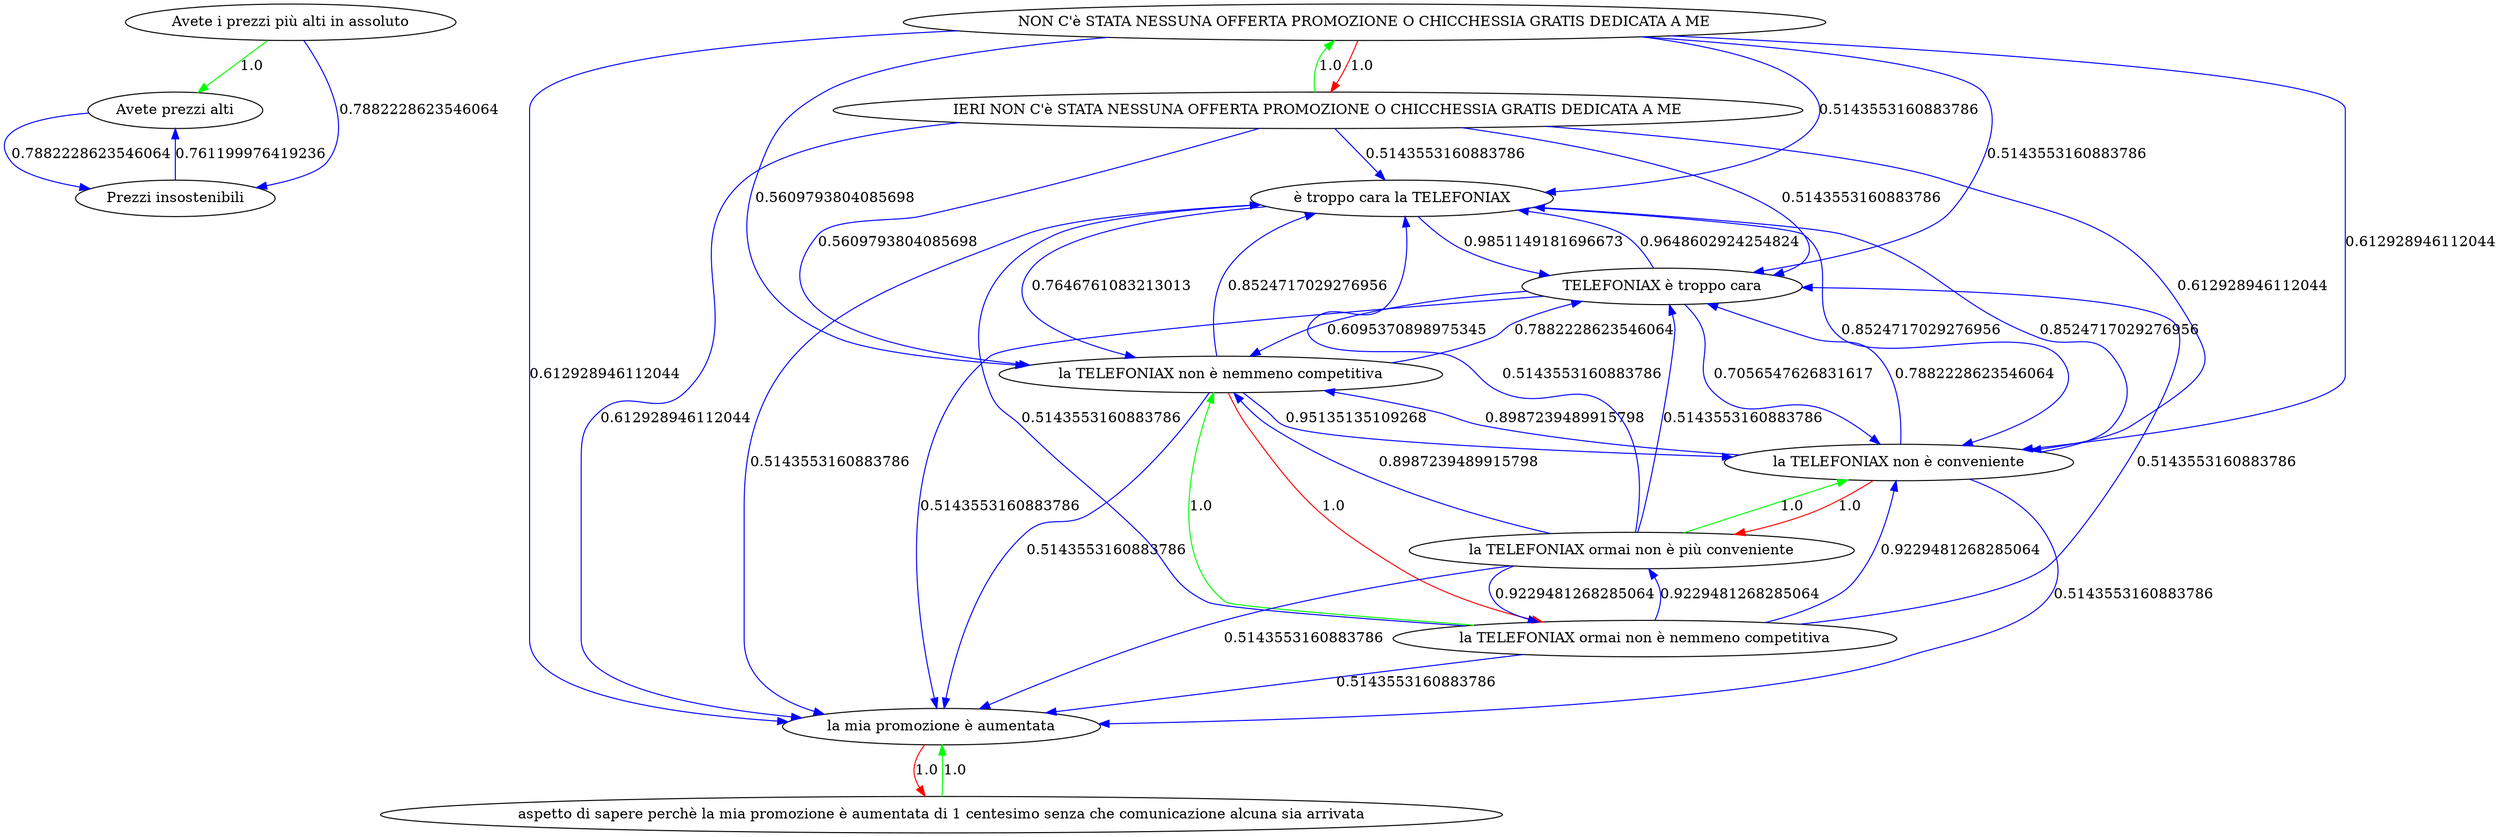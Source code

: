 digraph rawGraph {
"Avete prezzi alti";"Avete i prezzi più alti in assoluto";"NON C'è STATA NESSUNA OFFERTA PROMOZIONE O CHICCHESSIA GRATIS DEDICATA A ME";"IERI NON C'è STATA NESSUNA OFFERTA PROMOZIONE O CHICCHESSIA GRATIS DEDICATA A ME";"Prezzi insostenibili";"TELEFONIAX è troppo cara";"la mia promozione è aumentata";"aspetto di sapere perchè la mia promozione è aumentata di 1 centesimo senza che comunicazione alcuna sia arrivata";"la TELEFONIAX non è nemmeno competitiva";"la TELEFONIAX ormai non è nemmeno competitiva";"la TELEFONIAX non è conveniente";"la TELEFONIAX ormai non è più conveniente";"è troppo cara la TELEFONIAX";"Avete i prezzi più alti in assoluto" -> "Avete prezzi alti" [label=1.0] [color=green]
"IERI NON C'è STATA NESSUNA OFFERTA PROMOZIONE O CHICCHESSIA GRATIS DEDICATA A ME" -> "NON C'è STATA NESSUNA OFFERTA PROMOZIONE O CHICCHESSIA GRATIS DEDICATA A ME" [label=1.0] [color=green]
"NON C'è STATA NESSUNA OFFERTA PROMOZIONE O CHICCHESSIA GRATIS DEDICATA A ME" -> "IERI NON C'è STATA NESSUNA OFFERTA PROMOZIONE O CHICCHESSIA GRATIS DEDICATA A ME" [label=1.0] [color=red]
"Prezzi insostenibili" -> "Avete prezzi alti" [label=0.761199976419236] [color=blue]
"Avete prezzi alti" -> "Prezzi insostenibili" [label=0.7882228623546064] [color=blue]
"Avete i prezzi più alti in assoluto" -> "Prezzi insostenibili" [label=0.7882228623546064] [color=blue]
"aspetto di sapere perchè la mia promozione è aumentata di 1 centesimo senza che comunicazione alcuna sia arrivata" -> "la mia promozione è aumentata" [label=1.0] [color=green]
"la mia promozione è aumentata" -> "aspetto di sapere perchè la mia promozione è aumentata di 1 centesimo senza che comunicazione alcuna sia arrivata" [label=1.0] [color=red]
"NON C'è STATA NESSUNA OFFERTA PROMOZIONE O CHICCHESSIA GRATIS DEDICATA A ME" -> "la mia promozione è aumentata" [label=0.612928946112044] [color=blue]
"TELEFONIAX è troppo cara" -> "la mia promozione è aumentata" [label=0.5143553160883786] [color=blue]
"IERI NON C'è STATA NESSUNA OFFERTA PROMOZIONE O CHICCHESSIA GRATIS DEDICATA A ME" -> "la mia promozione è aumentata" [label=0.612928946112044] [color=blue]
"la TELEFONIAX ormai non è nemmeno competitiva" -> "la TELEFONIAX non è nemmeno competitiva" [label=1.0] [color=green]
"la TELEFONIAX non è nemmeno competitiva" -> "la TELEFONIAX ormai non è nemmeno competitiva" [label=1.0] [color=red]
"NON C'è STATA NESSUNA OFFERTA PROMOZIONE O CHICCHESSIA GRATIS DEDICATA A ME" -> "la TELEFONIAX non è nemmeno competitiva" [label=0.5609793804085698] [color=blue]
"la TELEFONIAX non è nemmeno competitiva" -> "la mia promozione è aumentata" [label=0.5143553160883786] [color=blue]
"la TELEFONIAX non è nemmeno competitiva" -> "TELEFONIAX è troppo cara" [label=0.7882228623546064] [color=blue]
"TELEFONIAX è troppo cara" -> "la TELEFONIAX non è nemmeno competitiva" [label=0.6095370898975345] [color=blue]
"NON C'è STATA NESSUNA OFFERTA PROMOZIONE O CHICCHESSIA GRATIS DEDICATA A ME" -> "TELEFONIAX è troppo cara" [label=0.5143553160883786] [color=blue]
"IERI NON C'è STATA NESSUNA OFFERTA PROMOZIONE O CHICCHESSIA GRATIS DEDICATA A ME" -> "la TELEFONIAX non è nemmeno competitiva" [label=0.5609793804085698] [color=blue]
"IERI NON C'è STATA NESSUNA OFFERTA PROMOZIONE O CHICCHESSIA GRATIS DEDICATA A ME" -> "TELEFONIAX è troppo cara" [label=0.5143553160883786] [color=blue]
"la TELEFONIAX ormai non è nemmeno competitiva" -> "la mia promozione è aumentata" [label=0.5143553160883786] [color=blue]
"la TELEFONIAX ormai non è nemmeno competitiva" -> "TELEFONIAX è troppo cara" [label=0.5143553160883786] [color=blue]
"la TELEFONIAX ormai non è più conveniente" -> "la TELEFONIAX non è conveniente" [label=1.0] [color=green]
"la TELEFONIAX non è conveniente" -> "la TELEFONIAX ormai non è più conveniente" [label=1.0] [color=red]
"NON C'è STATA NESSUNA OFFERTA PROMOZIONE O CHICCHESSIA GRATIS DEDICATA A ME" -> "la TELEFONIAX non è conveniente" [label=0.612928946112044] [color=blue]
"la TELEFONIAX non è conveniente" -> "la TELEFONIAX non è nemmeno competitiva" [label=0.8987239489915798] [color=blue]
"la TELEFONIAX non è nemmeno competitiva" -> "la TELEFONIAX non è conveniente" [label=0.95135135109268] [color=blue]
"la TELEFONIAX ormai non è nemmeno competitiva" -> "la TELEFONIAX ormai non è più conveniente" [label=0.9229481268285064] [color=blue]
"la TELEFONIAX ormai non è più conveniente" -> "la TELEFONIAX ormai non è nemmeno competitiva" [label=0.9229481268285064] [color=blue]
"la TELEFONIAX non è conveniente" -> "la mia promozione è aumentata" [label=0.5143553160883786] [color=blue]
"la TELEFONIAX non è conveniente" -> "TELEFONIAX è troppo cara" [label=0.7882228623546064] [color=blue]
"TELEFONIAX è troppo cara" -> "la TELEFONIAX non è conveniente" [label=0.7056547626831617] [color=blue]
"IERI NON C'è STATA NESSUNA OFFERTA PROMOZIONE O CHICCHESSIA GRATIS DEDICATA A ME" -> "la TELEFONIAX non è conveniente" [label=0.612928946112044] [color=blue]
"la TELEFONIAX ormai non è nemmeno competitiva" -> "la TELEFONIAX non è conveniente" [label=0.9229481268285064] [color=blue]
"la TELEFONIAX ormai non è più conveniente" -> "la TELEFONIAX non è nemmeno competitiva" [label=0.8987239489915798] [color=blue]
"la TELEFONIAX ormai non è più conveniente" -> "la mia promozione è aumentata" [label=0.5143553160883786] [color=blue]
"la TELEFONIAX ormai non è più conveniente" -> "TELEFONIAX è troppo cara" [label=0.5143553160883786] [color=blue]
"la TELEFONIAX non è conveniente" -> "è troppo cara la TELEFONIAX" [label=0.8524717029276956] [color=blue]
"è troppo cara la TELEFONIAX" -> "la TELEFONIAX non è conveniente" [label=0.8524717029276956] [color=blue]
"è troppo cara la TELEFONIAX" -> "la TELEFONIAX non è nemmeno competitiva" [label=0.7646761083213013] [color=blue]
"la TELEFONIAX non è nemmeno competitiva" -> "è troppo cara la TELEFONIAX" [label=0.8524717029276956] [color=blue]
"è troppo cara la TELEFONIAX" -> "la mia promozione è aumentata" [label=0.5143553160883786] [color=blue]
"è troppo cara la TELEFONIAX" -> "TELEFONIAX è troppo cara" [label=0.9851149181696673] [color=blue]
"TELEFONIAX è troppo cara" -> "è troppo cara la TELEFONIAX" [label=0.9648602924254824] [color=blue]
"NON C'è STATA NESSUNA OFFERTA PROMOZIONE O CHICCHESSIA GRATIS DEDICATA A ME" -> "è troppo cara la TELEFONIAX" [label=0.5143553160883786] [color=blue]
"IERI NON C'è STATA NESSUNA OFFERTA PROMOZIONE O CHICCHESSIA GRATIS DEDICATA A ME" -> "è troppo cara la TELEFONIAX" [label=0.5143553160883786] [color=blue]
"la TELEFONIAX ormai non è nemmeno competitiva" -> "è troppo cara la TELEFONIAX" [label=0.5143553160883786] [color=blue]
"la TELEFONIAX ormai non è più conveniente" -> "è troppo cara la TELEFONIAX" [label=0.5143553160883786] [color=blue]
}